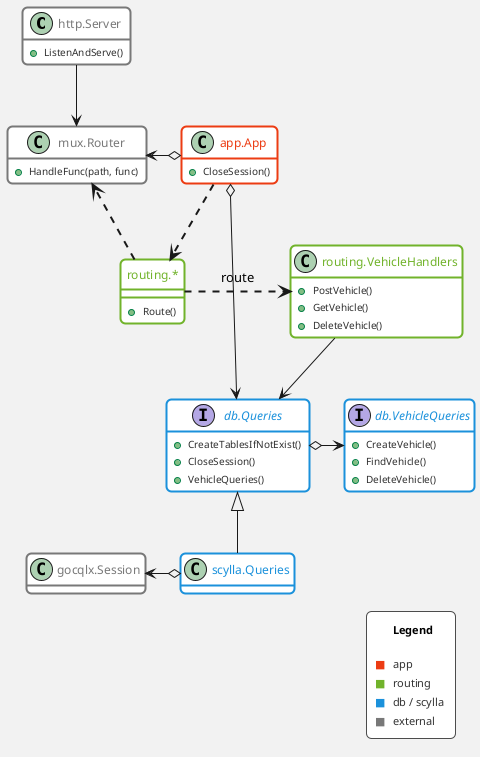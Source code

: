 @startuml Class diagram


' HttpServer, Router, App

class HttpServer as "http.Server" <<external>> {
    + ListenAndServe()
}

class App as "app.App" <<app>> {
    + CloseSession()
}
class Router as "mux.Router" <<external>> {
    + HandleFunc(path, func)
}

class VehicleHandlers as "routing.VehicleHandlers" <<routing>> {
    + PostVehicle()
    + GetVehicle()
    + DeleteVehicle()
}

annotation routing as "routing.*" <<routing>> {
	+ Route()
}

HttpServer -down-> Router
App o-left-> Router
App .down.> routing
routing .> VehicleHandlers : route
routing .> Router


' Queries

interface Queries as "db.Queries" <<db>> {
	+ CreateTablesIfNotExist()
	+ CloseSession()
	+ VehicleQueries()
}

interface VehicleQueries as "db.VehicleQueries" <<db>> {
	+ CreateVehicle()
	+ FindVehicle()
	+ DeleteVehicle()
}

interface UserQueries as "db.UserQueries" <<db>> {
	+ CreateUser()
	+ FindUser()
}
remove UserQueries

App o-down-> Queries
VehicleHandlers -down-> Queries
Router -[hidden]right- Queries
Queries o-> UserQueries
Queries o-right-> VehicleQueries
UserQueries -[hidden]down- VehicleQueries
UserQueries -[hidden]down- VehicleQueries


' Scylla

class ScyllaQueries as "scylla.Queries" <<db>>
class ScyllaSession as "gocqlx.Session" <<external>>

Queries <|-down- ScyllaQueries
ScyllaQueries o-left-> ScyllaSession


' Legend

!$appColor = "#ec3c13"
!$dbColor = "#1b91db"
!$routingColor = "#71b32b"
!$externalColor = "#787878"

legend right
|= |= <color:#000000>Legend  \n|
|<color:$appColor>■</color>| <color:#333333>app |
|<color:$routingColor>■</color>| <color:#333333>routing |
|<color:$dbColor>■</color>| <color:#333333>db / scylla |
|<color:$externalColor>■</color>| <color:#333333>external |
endlegend


' Appearance

hide stereotype
hide class fields
hide interface fields
Skinparam shadowing false

hide annotation circle

skinparam {
	BackgroundColor #f2f2f2
	RoundCorner 10
	Padding 2
	
	ArrowColor #787878
	ArrowThickness 2
}

skinparam class {
	BorderThickness 2
	BackgroundColor #ffffff
	AttributeFontColor #2f2f2f
	AttributeFontSize 10
	FontSize 12
	FontStyle "bold"

	FontColor<<app>> $appColor
	BorderColor<<app>> $appColor

	FontColor<<routing>> $routingColor
	BorderColor<<routing>> $routingColor

	FontColor<<db>> $dbColor
	BorderColor<<db>> $dbColor

	FontColor<<external>> $externalColor
	BorderColor<<external>> $externalColor
}

skinparam legendBackgroundColor #ffffff
skinparam legendBorderColor #4c4c4c
skinparam LegendFontColor #ffffff
skinparam LegendFontSize 11

@enduml
